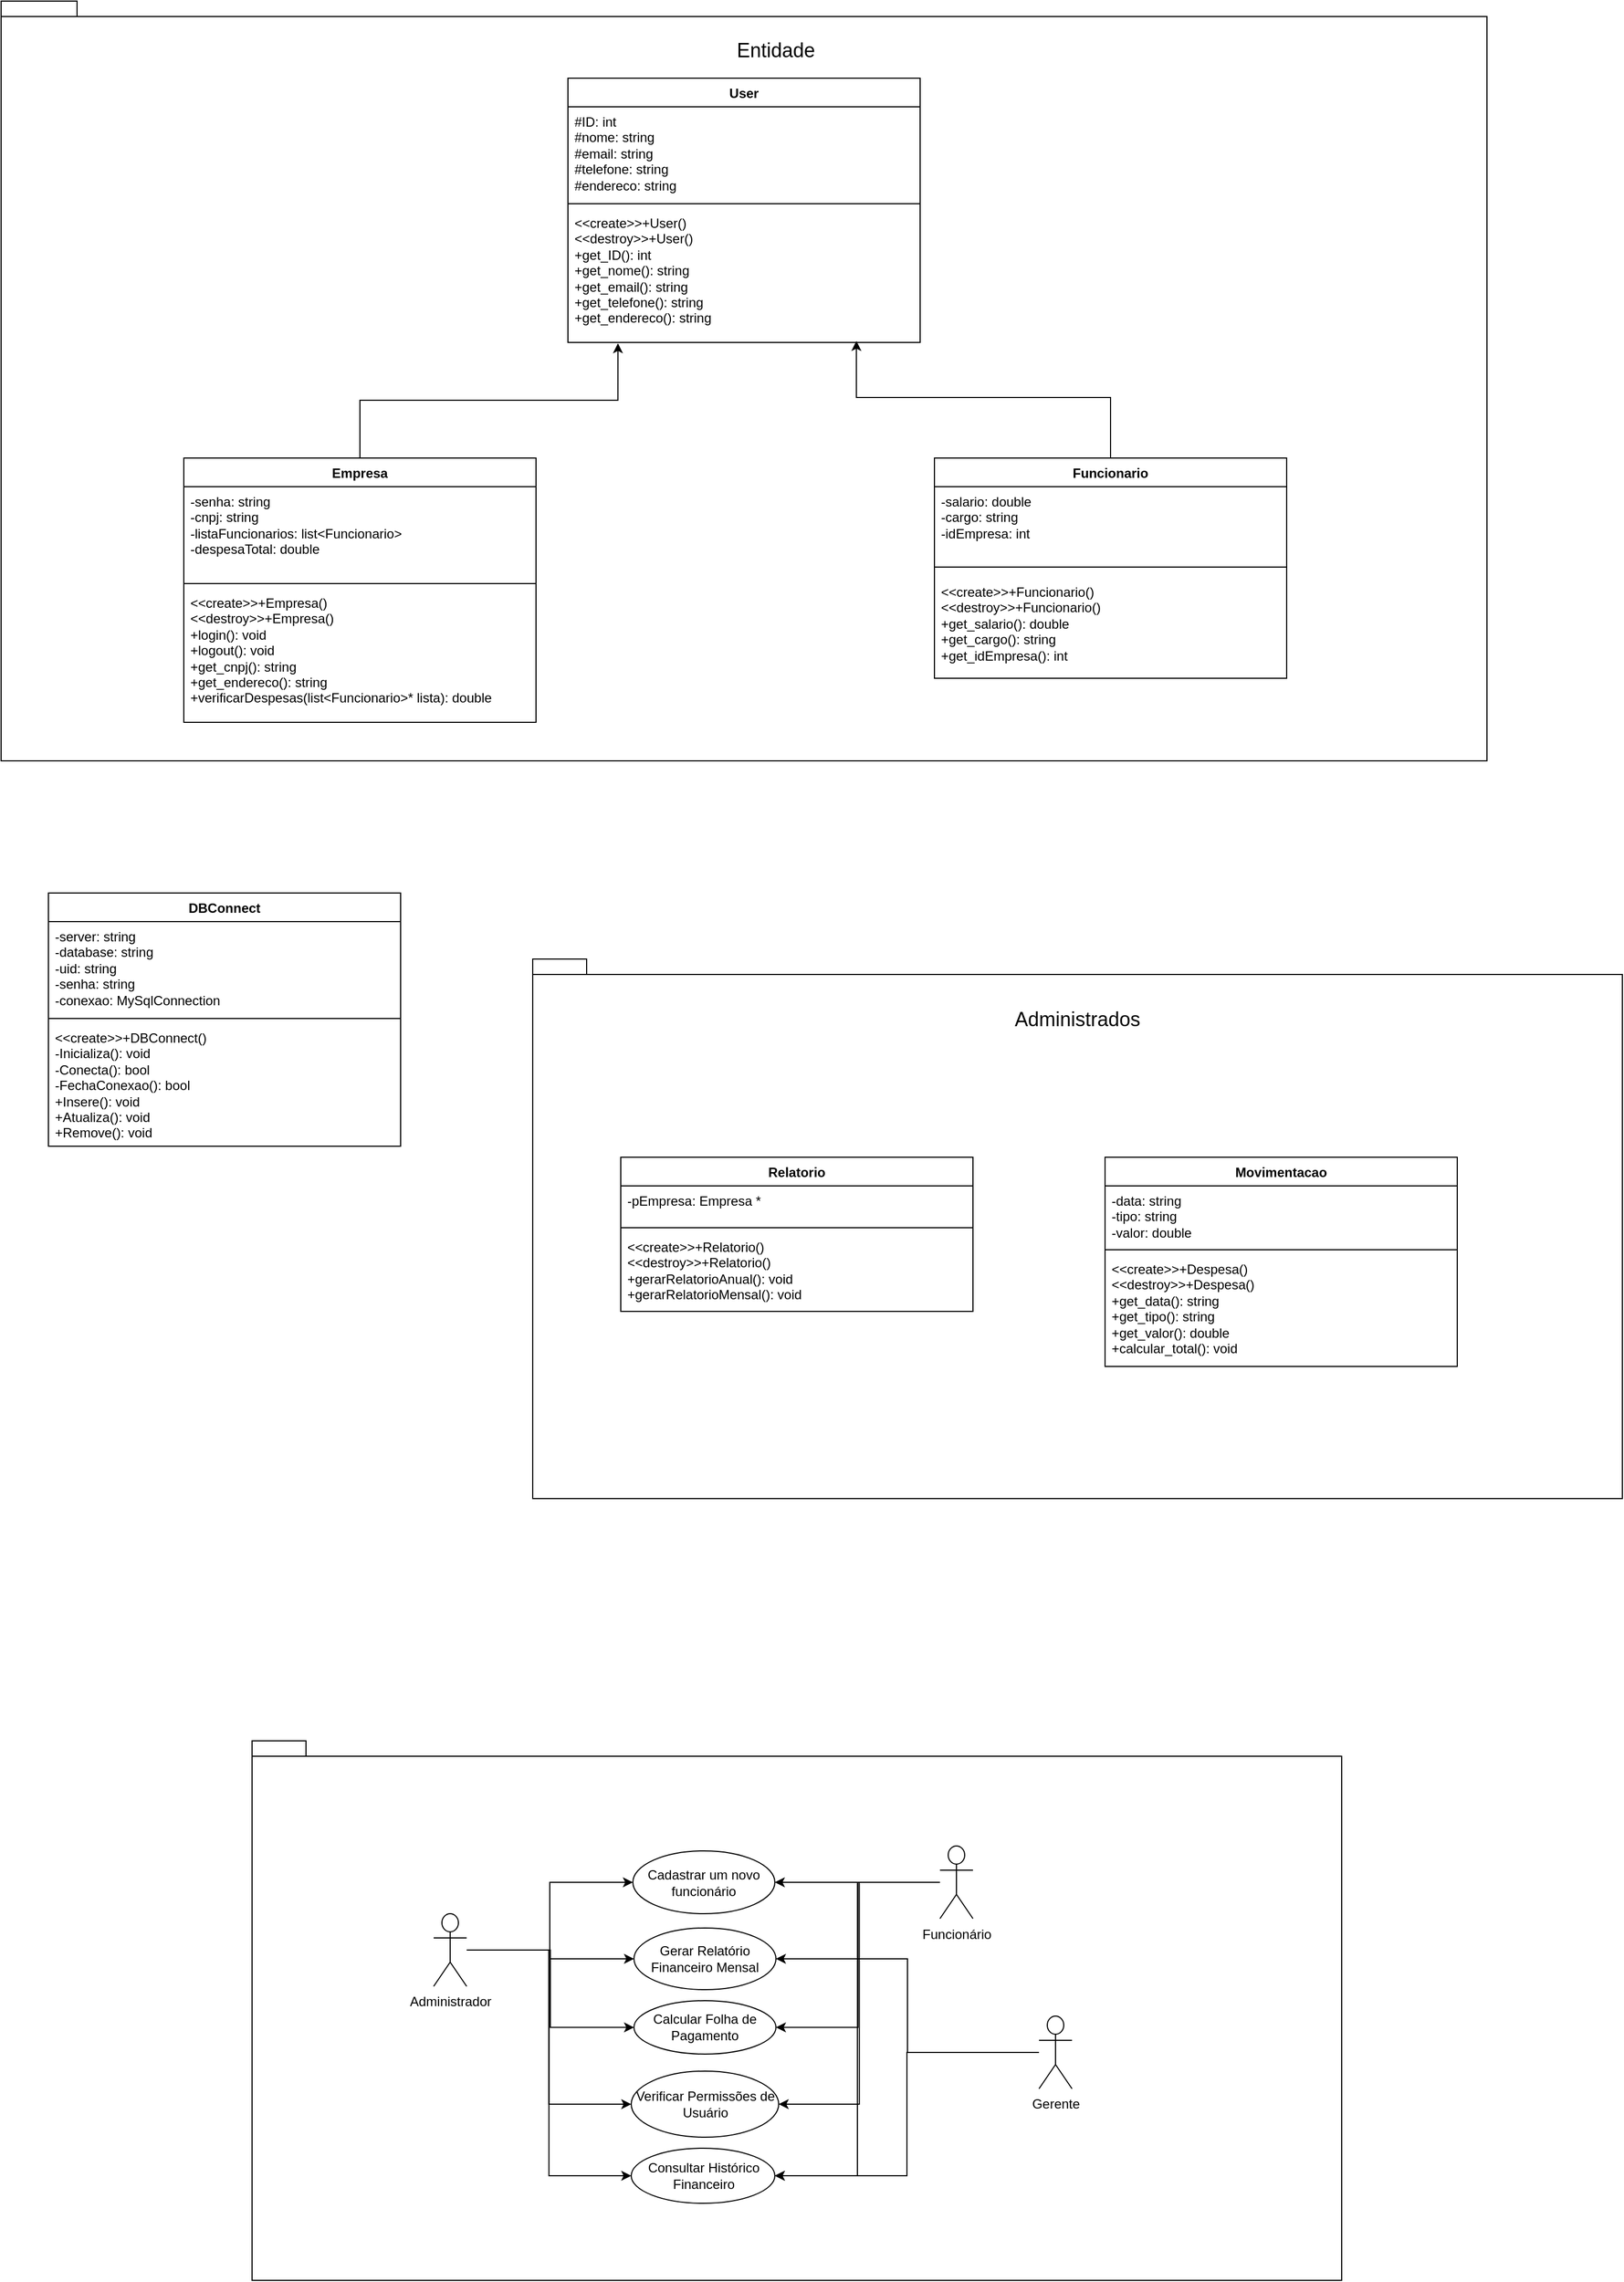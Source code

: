 <mxfile version="24.8.4">
  <diagram name="Página-1" id="xVppTYWSLuhgbpIBNBVG">
    <mxGraphModel dx="1075" dy="503" grid="1" gridSize="10" guides="1" tooltips="1" connect="1" arrows="1" fold="1" page="1" pageScale="1" pageWidth="827" pageHeight="1169" math="0" shadow="0">
      <root>
        <mxCell id="0" />
        <mxCell id="1" parent="0" />
        <mxCell id="wjM78Z9Hd9G8PXhaCGz0-3" value="" style="shape=folder;fontStyle=1;spacingTop=10;tabWidth=40;tabHeight=14;tabPosition=left;html=1;whiteSpace=wrap;" parent="1" vertex="1">
          <mxGeometry x="1020" y="920" width="990" height="490" as="geometry" />
        </mxCell>
        <mxCell id="wjM78Z9Hd9G8PXhaCGz0-1" value="" style="shape=folder;fontStyle=1;spacingTop=10;tabWidth=40;tabHeight=14;tabPosition=left;html=1;whiteSpace=wrap;" parent="1" vertex="1">
          <mxGeometry x="537" y="50" width="1350" height="690" as="geometry" />
        </mxCell>
        <mxCell id="4lN7bgh5_-2P6vui4onR-1" value="User" style="swimlane;fontStyle=1;align=center;verticalAlign=top;childLayout=stackLayout;horizontal=1;startSize=26;horizontalStack=0;resizeParent=1;resizeParentMax=0;resizeLast=0;collapsible=1;marginBottom=0;whiteSpace=wrap;html=1;" parent="1" vertex="1">
          <mxGeometry x="1052" y="120" width="320" height="240" as="geometry" />
        </mxCell>
        <mxCell id="4lN7bgh5_-2P6vui4onR-2" value="#ID: int&lt;div&gt;#nome: string&lt;/div&gt;&lt;div&gt;#email: string&lt;/div&gt;&lt;div&gt;#telefone: string&lt;/div&gt;&lt;div&gt;#endereco: string&lt;/div&gt;" style="text;strokeColor=none;fillColor=none;align=left;verticalAlign=top;spacingLeft=4;spacingRight=4;overflow=hidden;rotatable=0;points=[[0,0.5],[1,0.5]];portConstraint=eastwest;whiteSpace=wrap;html=1;" parent="4lN7bgh5_-2P6vui4onR-1" vertex="1">
          <mxGeometry y="26" width="320" height="84" as="geometry" />
        </mxCell>
        <mxCell id="4lN7bgh5_-2P6vui4onR-3" value="" style="line;strokeWidth=1;fillColor=none;align=left;verticalAlign=middle;spacingTop=-1;spacingLeft=3;spacingRight=3;rotatable=0;labelPosition=right;points=[];portConstraint=eastwest;strokeColor=inherit;" parent="4lN7bgh5_-2P6vui4onR-1" vertex="1">
          <mxGeometry y="110" width="320" height="8" as="geometry" />
        </mxCell>
        <mxCell id="4lN7bgh5_-2P6vui4onR-4" value="&lt;div&gt;&lt;span style=&quot;background-color: initial;&quot;&gt;&amp;lt;&amp;lt;create&amp;gt;&amp;gt;+User()&lt;/span&gt;&lt;/div&gt;&lt;div&gt;&lt;div&gt;&amp;lt;&amp;lt;destroy&amp;gt;&amp;gt;+User()&lt;/div&gt;&lt;/div&gt;+get_ID(): int&lt;div&gt;+get_nome(): string&lt;/div&gt;&lt;div&gt;+get_email(): string&lt;/div&gt;&lt;div&gt;+get_telefone(): string&lt;/div&gt;&lt;div&gt;+get_endereco(): string&lt;/div&gt;" style="text;strokeColor=none;fillColor=none;align=left;verticalAlign=top;spacingLeft=4;spacingRight=4;overflow=hidden;rotatable=0;points=[[0,0.5],[1,0.5]];portConstraint=eastwest;whiteSpace=wrap;html=1;" parent="4lN7bgh5_-2P6vui4onR-1" vertex="1">
          <mxGeometry y="118" width="320" height="122" as="geometry" />
        </mxCell>
        <mxCell id="4lN7bgh5_-2P6vui4onR-5" value="Empresa" style="swimlane;fontStyle=1;align=center;verticalAlign=top;childLayout=stackLayout;horizontal=1;startSize=26;horizontalStack=0;resizeParent=1;resizeParentMax=0;resizeLast=0;collapsible=1;marginBottom=0;whiteSpace=wrap;html=1;" parent="1" vertex="1">
          <mxGeometry x="703" y="465" width="320" height="240" as="geometry" />
        </mxCell>
        <mxCell id="4lN7bgh5_-2P6vui4onR-6" value="-senha: string&lt;div&gt;-cnpj: string&lt;/div&gt;&lt;div&gt;&lt;span style=&quot;background-color: initial;&quot;&gt;-listaFuncionarios: list&amp;lt;Funcionario&amp;gt;&lt;/span&gt;&lt;/div&gt;&lt;div&gt;-despesaTotal: double&lt;/div&gt;" style="text;strokeColor=none;fillColor=none;align=left;verticalAlign=top;spacingLeft=4;spacingRight=4;overflow=hidden;rotatable=0;points=[[0,0.5],[1,0.5]];portConstraint=eastwest;whiteSpace=wrap;html=1;" parent="4lN7bgh5_-2P6vui4onR-5" vertex="1">
          <mxGeometry y="26" width="320" height="84" as="geometry" />
        </mxCell>
        <mxCell id="4lN7bgh5_-2P6vui4onR-7" value="" style="line;strokeWidth=1;fillColor=none;align=left;verticalAlign=middle;spacingTop=-1;spacingLeft=3;spacingRight=3;rotatable=0;labelPosition=right;points=[];portConstraint=eastwest;strokeColor=inherit;" parent="4lN7bgh5_-2P6vui4onR-5" vertex="1">
          <mxGeometry y="110" width="320" height="8" as="geometry" />
        </mxCell>
        <mxCell id="4lN7bgh5_-2P6vui4onR-8" value="&lt;div&gt;&amp;lt;&amp;lt;create&amp;gt;&amp;gt;+Empresa()&lt;/div&gt;&lt;div&gt;&amp;lt;&amp;lt;destroy&amp;gt;&amp;gt;+Empresa()&lt;/div&gt;+login(): void&lt;div&gt;+logout(): void&lt;/div&gt;&lt;div&gt;&lt;div&gt;+get_cnpj(): string&lt;/div&gt;&lt;div&gt;&lt;div&gt;+get_endereco(): string&lt;/div&gt;&lt;div&gt;&lt;div&gt;+verificarDespesas(list&amp;lt;Funcionario&amp;gt;* lista): double&lt;/div&gt;&lt;/div&gt;&lt;/div&gt;&lt;/div&gt;" style="text;strokeColor=none;fillColor=none;align=left;verticalAlign=top;spacingLeft=4;spacingRight=4;overflow=hidden;rotatable=0;points=[[0,0.5],[1,0.5]];portConstraint=eastwest;whiteSpace=wrap;html=1;" parent="4lN7bgh5_-2P6vui4onR-5" vertex="1">
          <mxGeometry y="118" width="320" height="122" as="geometry" />
        </mxCell>
        <mxCell id="4lN7bgh5_-2P6vui4onR-14" value="Funcionario" style="swimlane;fontStyle=1;align=center;verticalAlign=top;childLayout=stackLayout;horizontal=1;startSize=26;horizontalStack=0;resizeParent=1;resizeParentMax=0;resizeLast=0;collapsible=1;marginBottom=0;whiteSpace=wrap;html=1;" parent="1" vertex="1">
          <mxGeometry x="1385" y="465" width="320" height="200" as="geometry" />
        </mxCell>
        <mxCell id="4lN7bgh5_-2P6vui4onR-15" value="-salario: double&lt;div&gt;-cargo: string&lt;/div&gt;&lt;div&gt;-idEmpresa: int&lt;br&gt;&lt;/div&gt;" style="text;strokeColor=none;fillColor=none;align=left;verticalAlign=top;spacingLeft=4;spacingRight=4;overflow=hidden;rotatable=0;points=[[0,0.5],[1,0.5]];portConstraint=eastwest;whiteSpace=wrap;html=1;" parent="4lN7bgh5_-2P6vui4onR-14" vertex="1">
          <mxGeometry y="26" width="320" height="64" as="geometry" />
        </mxCell>
        <mxCell id="4lN7bgh5_-2P6vui4onR-16" value="" style="line;strokeWidth=1;fillColor=none;align=left;verticalAlign=middle;spacingTop=-1;spacingLeft=3;spacingRight=3;rotatable=0;labelPosition=right;points=[];portConstraint=eastwest;strokeColor=inherit;" parent="4lN7bgh5_-2P6vui4onR-14" vertex="1">
          <mxGeometry y="90" width="320" height="18" as="geometry" />
        </mxCell>
        <mxCell id="4lN7bgh5_-2P6vui4onR-17" value="&lt;div&gt;&amp;lt;&amp;lt;create&amp;gt;&amp;gt;+Funcionario()&lt;/div&gt;&lt;div&gt;&amp;lt;&amp;lt;destroy&amp;gt;&amp;gt;+Funcionario()&lt;/div&gt;+get_salario(): double&lt;div&gt;+get_cargo(): string&lt;/div&gt;&lt;div&gt;+get_idEmpresa(): int&lt;/div&gt;" style="text;strokeColor=none;fillColor=none;align=left;verticalAlign=top;spacingLeft=4;spacingRight=4;overflow=hidden;rotatable=0;points=[[0,0.5],[1,0.5]];portConstraint=eastwest;whiteSpace=wrap;html=1;" parent="4lN7bgh5_-2P6vui4onR-14" vertex="1">
          <mxGeometry y="108" width="320" height="92" as="geometry" />
        </mxCell>
        <mxCell id="4lN7bgh5_-2P6vui4onR-22" style="edgeStyle=orthogonalEdgeStyle;rounded=0;orthogonalLoop=1;jettySize=auto;html=1;entryX=0.819;entryY=0.989;entryDx=0;entryDy=0;entryPerimeter=0;" parent="1" source="4lN7bgh5_-2P6vui4onR-14" target="4lN7bgh5_-2P6vui4onR-4" edge="1">
          <mxGeometry relative="1" as="geometry">
            <Array as="points">
              <mxPoint x="1545" y="410" />
              <mxPoint x="1314" y="410" />
            </Array>
          </mxGeometry>
        </mxCell>
        <mxCell id="4lN7bgh5_-2P6vui4onR-23" style="edgeStyle=orthogonalEdgeStyle;rounded=0;orthogonalLoop=1;jettySize=auto;html=1;entryX=0.142;entryY=1.006;entryDx=0;entryDy=0;entryPerimeter=0;" parent="1" source="4lN7bgh5_-2P6vui4onR-5" target="4lN7bgh5_-2P6vui4onR-4" edge="1">
          <mxGeometry relative="1" as="geometry" />
        </mxCell>
        <mxCell id="4lN7bgh5_-2P6vui4onR-24" value="Movimentacao" style="swimlane;fontStyle=1;align=center;verticalAlign=top;childLayout=stackLayout;horizontal=1;startSize=26;horizontalStack=0;resizeParent=1;resizeParentMax=0;resizeLast=0;collapsible=1;marginBottom=0;whiteSpace=wrap;html=1;" parent="1" vertex="1">
          <mxGeometry x="1540" y="1100" width="320" height="190" as="geometry" />
        </mxCell>
        <mxCell id="4lN7bgh5_-2P6vui4onR-25" value="-data: string&lt;div&gt;-tipo: string&lt;/div&gt;&lt;div&gt;-valor: double&lt;/div&gt;" style="text;strokeColor=none;fillColor=none;align=left;verticalAlign=top;spacingLeft=4;spacingRight=4;overflow=hidden;rotatable=0;points=[[0,0.5],[1,0.5]];portConstraint=eastwest;whiteSpace=wrap;html=1;" parent="4lN7bgh5_-2P6vui4onR-24" vertex="1">
          <mxGeometry y="26" width="320" height="54" as="geometry" />
        </mxCell>
        <mxCell id="4lN7bgh5_-2P6vui4onR-26" value="" style="line;strokeWidth=1;fillColor=none;align=left;verticalAlign=middle;spacingTop=-1;spacingLeft=3;spacingRight=3;rotatable=0;labelPosition=right;points=[];portConstraint=eastwest;strokeColor=inherit;" parent="4lN7bgh5_-2P6vui4onR-24" vertex="1">
          <mxGeometry y="80" width="320" height="8" as="geometry" />
        </mxCell>
        <mxCell id="4lN7bgh5_-2P6vui4onR-27" value="&lt;div&gt;&lt;div&gt;&amp;lt;&amp;lt;create&amp;gt;&amp;gt;+Despesa()&lt;/div&gt;&lt;div&gt;&amp;lt;&amp;lt;destroy&amp;gt;&amp;gt;+Despesa()&lt;/div&gt;&lt;/div&gt;+get_data(): string&lt;div&gt;+get_tipo(): string&lt;/div&gt;&lt;div&gt;+get_valor(): double&lt;/div&gt;&lt;div&gt;+calcular_total(): void&lt;/div&gt;" style="text;strokeColor=none;fillColor=none;align=left;verticalAlign=top;spacingLeft=4;spacingRight=4;overflow=hidden;rotatable=0;points=[[0,0.5],[1,0.5]];portConstraint=eastwest;whiteSpace=wrap;html=1;" parent="4lN7bgh5_-2P6vui4onR-24" vertex="1">
          <mxGeometry y="88" width="320" height="102" as="geometry" />
        </mxCell>
        <mxCell id="4lN7bgh5_-2P6vui4onR-28" value="DBConnect" style="swimlane;fontStyle=1;align=center;verticalAlign=top;childLayout=stackLayout;horizontal=1;startSize=26;horizontalStack=0;resizeParent=1;resizeParentMax=0;resizeLast=0;collapsible=1;marginBottom=0;whiteSpace=wrap;html=1;" parent="1" vertex="1">
          <mxGeometry x="580" y="860" width="320" height="230" as="geometry" />
        </mxCell>
        <mxCell id="4lN7bgh5_-2P6vui4onR-29" value="-server: string&lt;div&gt;-database: string&lt;/div&gt;&lt;div&gt;-uid: string&lt;/div&gt;&lt;div&gt;&lt;div&gt;-senha: string&lt;/div&gt;&lt;div&gt;&lt;div&gt;-conexao: MySqlConnection&lt;/div&gt;&lt;div&gt;&lt;br&gt;&lt;/div&gt;&lt;/div&gt;&lt;/div&gt;&lt;div&gt;&lt;br&gt;&lt;/div&gt;" style="text;strokeColor=none;fillColor=none;align=left;verticalAlign=top;spacingLeft=4;spacingRight=4;overflow=hidden;rotatable=0;points=[[0,0.5],[1,0.5]];portConstraint=eastwest;whiteSpace=wrap;html=1;" parent="4lN7bgh5_-2P6vui4onR-28" vertex="1">
          <mxGeometry y="26" width="320" height="84" as="geometry" />
        </mxCell>
        <mxCell id="4lN7bgh5_-2P6vui4onR-30" value="" style="line;strokeWidth=1;fillColor=none;align=left;verticalAlign=middle;spacingTop=-1;spacingLeft=3;spacingRight=3;rotatable=0;labelPosition=right;points=[];portConstraint=eastwest;strokeColor=inherit;" parent="4lN7bgh5_-2P6vui4onR-28" vertex="1">
          <mxGeometry y="110" width="320" height="8" as="geometry" />
        </mxCell>
        <mxCell id="4lN7bgh5_-2P6vui4onR-31" value="&lt;div&gt;&amp;lt;&amp;lt;create&amp;gt;&amp;gt;+DBConnect()&lt;/div&gt;-Inicializa(): void&lt;div&gt;-Conecta(): bool&lt;/div&gt;&lt;div&gt;-FechaConexao(): bool&lt;/div&gt;&lt;div&gt;+Insere(): void&lt;div&gt;+Atualiza(): void&lt;/div&gt;&lt;div&gt;+Remove(): void&lt;/div&gt;&lt;/div&gt;" style="text;strokeColor=none;fillColor=none;align=left;verticalAlign=top;spacingLeft=4;spacingRight=4;overflow=hidden;rotatable=0;points=[[0,0.5],[1,0.5]];portConstraint=eastwest;whiteSpace=wrap;html=1;" parent="4lN7bgh5_-2P6vui4onR-28" vertex="1">
          <mxGeometry y="118" width="320" height="112" as="geometry" />
        </mxCell>
        <mxCell id="4lN7bgh5_-2P6vui4onR-32" value="Relatorio" style="swimlane;fontStyle=1;align=center;verticalAlign=top;childLayout=stackLayout;horizontal=1;startSize=26;horizontalStack=0;resizeParent=1;resizeParentMax=0;resizeLast=0;collapsible=1;marginBottom=0;whiteSpace=wrap;html=1;" parent="1" vertex="1">
          <mxGeometry x="1100" y="1100" width="320" height="140" as="geometry" />
        </mxCell>
        <mxCell id="4lN7bgh5_-2P6vui4onR-33" value="&lt;div&gt;-pEmpresa: Empresa *&lt;/div&gt;" style="text;strokeColor=none;fillColor=none;align=left;verticalAlign=top;spacingLeft=4;spacingRight=4;overflow=hidden;rotatable=0;points=[[0,0.5],[1,0.5]];portConstraint=eastwest;whiteSpace=wrap;html=1;" parent="4lN7bgh5_-2P6vui4onR-32" vertex="1">
          <mxGeometry y="26" width="320" height="34" as="geometry" />
        </mxCell>
        <mxCell id="4lN7bgh5_-2P6vui4onR-34" value="" style="line;strokeWidth=1;fillColor=none;align=left;verticalAlign=middle;spacingTop=-1;spacingLeft=3;spacingRight=3;rotatable=0;labelPosition=right;points=[];portConstraint=eastwest;strokeColor=inherit;" parent="4lN7bgh5_-2P6vui4onR-32" vertex="1">
          <mxGeometry y="60" width="320" height="8" as="geometry" />
        </mxCell>
        <mxCell id="4lN7bgh5_-2P6vui4onR-35" value="&lt;div&gt;&lt;div&gt;&amp;lt;&amp;lt;create&amp;gt;&amp;gt;+Relatorio()&lt;/div&gt;&lt;div&gt;&amp;lt;&amp;lt;destroy&amp;gt;&amp;gt;+Relatorio()&lt;/div&gt;&lt;/div&gt;+gerarRelatorioAnual(): void&lt;div&gt;+gerarRelatorioMensal(): void&lt;/div&gt;" style="text;strokeColor=none;fillColor=none;align=left;verticalAlign=top;spacingLeft=4;spacingRight=4;overflow=hidden;rotatable=0;points=[[0,0.5],[1,0.5]];portConstraint=eastwest;whiteSpace=wrap;html=1;" parent="4lN7bgh5_-2P6vui4onR-32" vertex="1">
          <mxGeometry y="68" width="320" height="72" as="geometry" />
        </mxCell>
        <mxCell id="wjM78Z9Hd9G8PXhaCGz0-2" value="&lt;font style=&quot;font-size: 18px;&quot;&gt;Entidade&lt;/font&gt;" style="text;html=1;align=center;verticalAlign=middle;whiteSpace=wrap;rounded=0;" parent="1" vertex="1">
          <mxGeometry x="1051" y="80" width="380" height="30" as="geometry" />
        </mxCell>
        <mxCell id="wjM78Z9Hd9G8PXhaCGz0-4" value="&lt;font style=&quot;font-size: 18px;&quot;&gt;Administrados&lt;/font&gt;" style="text;html=1;align=center;verticalAlign=middle;whiteSpace=wrap;rounded=0;" parent="1" vertex="1">
          <mxGeometry x="1325" y="960" width="380" height="30" as="geometry" />
        </mxCell>
        <object label="" Administrador="" id="VyoaDBeNMpeF1TZwAVcI-2">
          <mxCell style="shape=folder;fontStyle=1;spacingTop=10;tabWidth=40;tabHeight=14;tabPosition=left;html=1;whiteSpace=wrap;" vertex="1" parent="1">
            <mxGeometry x="765" y="1630" width="990" height="490" as="geometry" />
          </mxCell>
        </object>
        <mxCell id="VyoaDBeNMpeF1TZwAVcI-7" style="edgeStyle=orthogonalEdgeStyle;rounded=0;orthogonalLoop=1;jettySize=auto;html=1;" edge="1" parent="1" source="VyoaDBeNMpeF1TZwAVcI-1" target="VyoaDBeNMpeF1TZwAVcI-6">
          <mxGeometry relative="1" as="geometry" />
        </mxCell>
        <mxCell id="VyoaDBeNMpeF1TZwAVcI-9" style="edgeStyle=orthogonalEdgeStyle;rounded=0;orthogonalLoop=1;jettySize=auto;html=1;" edge="1" parent="1" source="VyoaDBeNMpeF1TZwAVcI-1" target="VyoaDBeNMpeF1TZwAVcI-8">
          <mxGeometry relative="1" as="geometry" />
        </mxCell>
        <mxCell id="VyoaDBeNMpeF1TZwAVcI-12" style="edgeStyle=orthogonalEdgeStyle;rounded=0;orthogonalLoop=1;jettySize=auto;html=1;entryX=0;entryY=0.5;entryDx=0;entryDy=0;" edge="1" parent="1" source="VyoaDBeNMpeF1TZwAVcI-1" target="VyoaDBeNMpeF1TZwAVcI-10">
          <mxGeometry relative="1" as="geometry" />
        </mxCell>
        <mxCell id="VyoaDBeNMpeF1TZwAVcI-15" style="edgeStyle=orthogonalEdgeStyle;rounded=0;orthogonalLoop=1;jettySize=auto;html=1;entryX=0;entryY=0.5;entryDx=0;entryDy=0;" edge="1" parent="1" source="VyoaDBeNMpeF1TZwAVcI-1" target="VyoaDBeNMpeF1TZwAVcI-13">
          <mxGeometry relative="1" as="geometry" />
        </mxCell>
        <mxCell id="VyoaDBeNMpeF1TZwAVcI-16" style="edgeStyle=orthogonalEdgeStyle;rounded=0;orthogonalLoop=1;jettySize=auto;html=1;entryX=0;entryY=0.5;entryDx=0;entryDy=0;" edge="1" parent="1" source="VyoaDBeNMpeF1TZwAVcI-1" target="VyoaDBeNMpeF1TZwAVcI-14">
          <mxGeometry relative="1" as="geometry" />
        </mxCell>
        <mxCell id="VyoaDBeNMpeF1TZwAVcI-1" value="Administrador" style="shape=umlActor;verticalLabelPosition=bottom;verticalAlign=top;html=1;outlineConnect=0;" vertex="1" parent="1">
          <mxGeometry x="930" y="1787" width="30" height="66" as="geometry" />
        </mxCell>
        <mxCell id="VyoaDBeNMpeF1TZwAVcI-6" value="Cadastrar um novo funcionário" style="ellipse;whiteSpace=wrap;html=1;" vertex="1" parent="1">
          <mxGeometry x="1111" y="1730" width="129" height="57" as="geometry" />
        </mxCell>
        <mxCell id="VyoaDBeNMpeF1TZwAVcI-8" value="Gerar Relatório Financeiro Mensal" style="ellipse;whiteSpace=wrap;html=1;" vertex="1" parent="1">
          <mxGeometry x="1112" y="1800" width="129" height="56" as="geometry" />
        </mxCell>
        <mxCell id="VyoaDBeNMpeF1TZwAVcI-10" value="Calcular Folha de Pagamento" style="ellipse;whiteSpace=wrap;html=1;" vertex="1" parent="1">
          <mxGeometry x="1112" y="1866" width="129" height="48.5" as="geometry" />
        </mxCell>
        <mxCell id="VyoaDBeNMpeF1TZwAVcI-13" value="Verificar Permissões de Usuário" style="ellipse;whiteSpace=wrap;html=1;" vertex="1" parent="1">
          <mxGeometry x="1109.5" y="1930" width="134" height="60" as="geometry" />
        </mxCell>
        <mxCell id="VyoaDBeNMpeF1TZwAVcI-14" value="Consultar Histórico Financeiro" style="ellipse;whiteSpace=wrap;html=1;" vertex="1" parent="1">
          <mxGeometry x="1109.5" y="2000" width="130.5" height="50" as="geometry" />
        </mxCell>
        <mxCell id="VyoaDBeNMpeF1TZwAVcI-27" style="edgeStyle=orthogonalEdgeStyle;rounded=0;orthogonalLoop=1;jettySize=auto;html=1;entryX=1;entryY=0.5;entryDx=0;entryDy=0;" edge="1" parent="1" source="VyoaDBeNMpeF1TZwAVcI-21" target="VyoaDBeNMpeF1TZwAVcI-8">
          <mxGeometry relative="1" as="geometry" />
        </mxCell>
        <mxCell id="VyoaDBeNMpeF1TZwAVcI-28" style="edgeStyle=orthogonalEdgeStyle;rounded=0;orthogonalLoop=1;jettySize=auto;html=1;entryX=1;entryY=0.5;entryDx=0;entryDy=0;" edge="1" parent="1" source="VyoaDBeNMpeF1TZwAVcI-21" target="VyoaDBeNMpeF1TZwAVcI-14">
          <mxGeometry relative="1" as="geometry" />
        </mxCell>
        <mxCell id="VyoaDBeNMpeF1TZwAVcI-21" value="Gerente" style="shape=umlActor;verticalLabelPosition=bottom;verticalAlign=top;html=1;outlineConnect=0;" vertex="1" parent="1">
          <mxGeometry x="1480" y="1880" width="30" height="66" as="geometry" />
        </mxCell>
        <mxCell id="VyoaDBeNMpeF1TZwAVcI-23" style="edgeStyle=orthogonalEdgeStyle;rounded=0;orthogonalLoop=1;jettySize=auto;html=1;" edge="1" parent="1" source="VyoaDBeNMpeF1TZwAVcI-22" target="VyoaDBeNMpeF1TZwAVcI-6">
          <mxGeometry relative="1" as="geometry" />
        </mxCell>
        <mxCell id="VyoaDBeNMpeF1TZwAVcI-24" style="edgeStyle=orthogonalEdgeStyle;rounded=0;orthogonalLoop=1;jettySize=auto;html=1;entryX=1;entryY=0.5;entryDx=0;entryDy=0;" edge="1" parent="1" source="VyoaDBeNMpeF1TZwAVcI-22" target="VyoaDBeNMpeF1TZwAVcI-13">
          <mxGeometry relative="1" as="geometry" />
        </mxCell>
        <mxCell id="VyoaDBeNMpeF1TZwAVcI-25" style="edgeStyle=orthogonalEdgeStyle;rounded=0;orthogonalLoop=1;jettySize=auto;html=1;entryX=1;entryY=0.5;entryDx=0;entryDy=0;" edge="1" parent="1" source="VyoaDBeNMpeF1TZwAVcI-22" target="VyoaDBeNMpeF1TZwAVcI-10">
          <mxGeometry relative="1" as="geometry" />
        </mxCell>
        <mxCell id="VyoaDBeNMpeF1TZwAVcI-26" style="edgeStyle=orthogonalEdgeStyle;rounded=0;orthogonalLoop=1;jettySize=auto;html=1;entryX=1;entryY=0.5;entryDx=0;entryDy=0;" edge="1" parent="1" source="VyoaDBeNMpeF1TZwAVcI-22" target="VyoaDBeNMpeF1TZwAVcI-14">
          <mxGeometry relative="1" as="geometry" />
        </mxCell>
        <mxCell id="VyoaDBeNMpeF1TZwAVcI-22" value="Funcionário" style="shape=umlActor;verticalLabelPosition=bottom;verticalAlign=top;html=1;outlineConnect=0;" vertex="1" parent="1">
          <mxGeometry x="1390" y="1725.5" width="30" height="66" as="geometry" />
        </mxCell>
      </root>
    </mxGraphModel>
  </diagram>
</mxfile>

